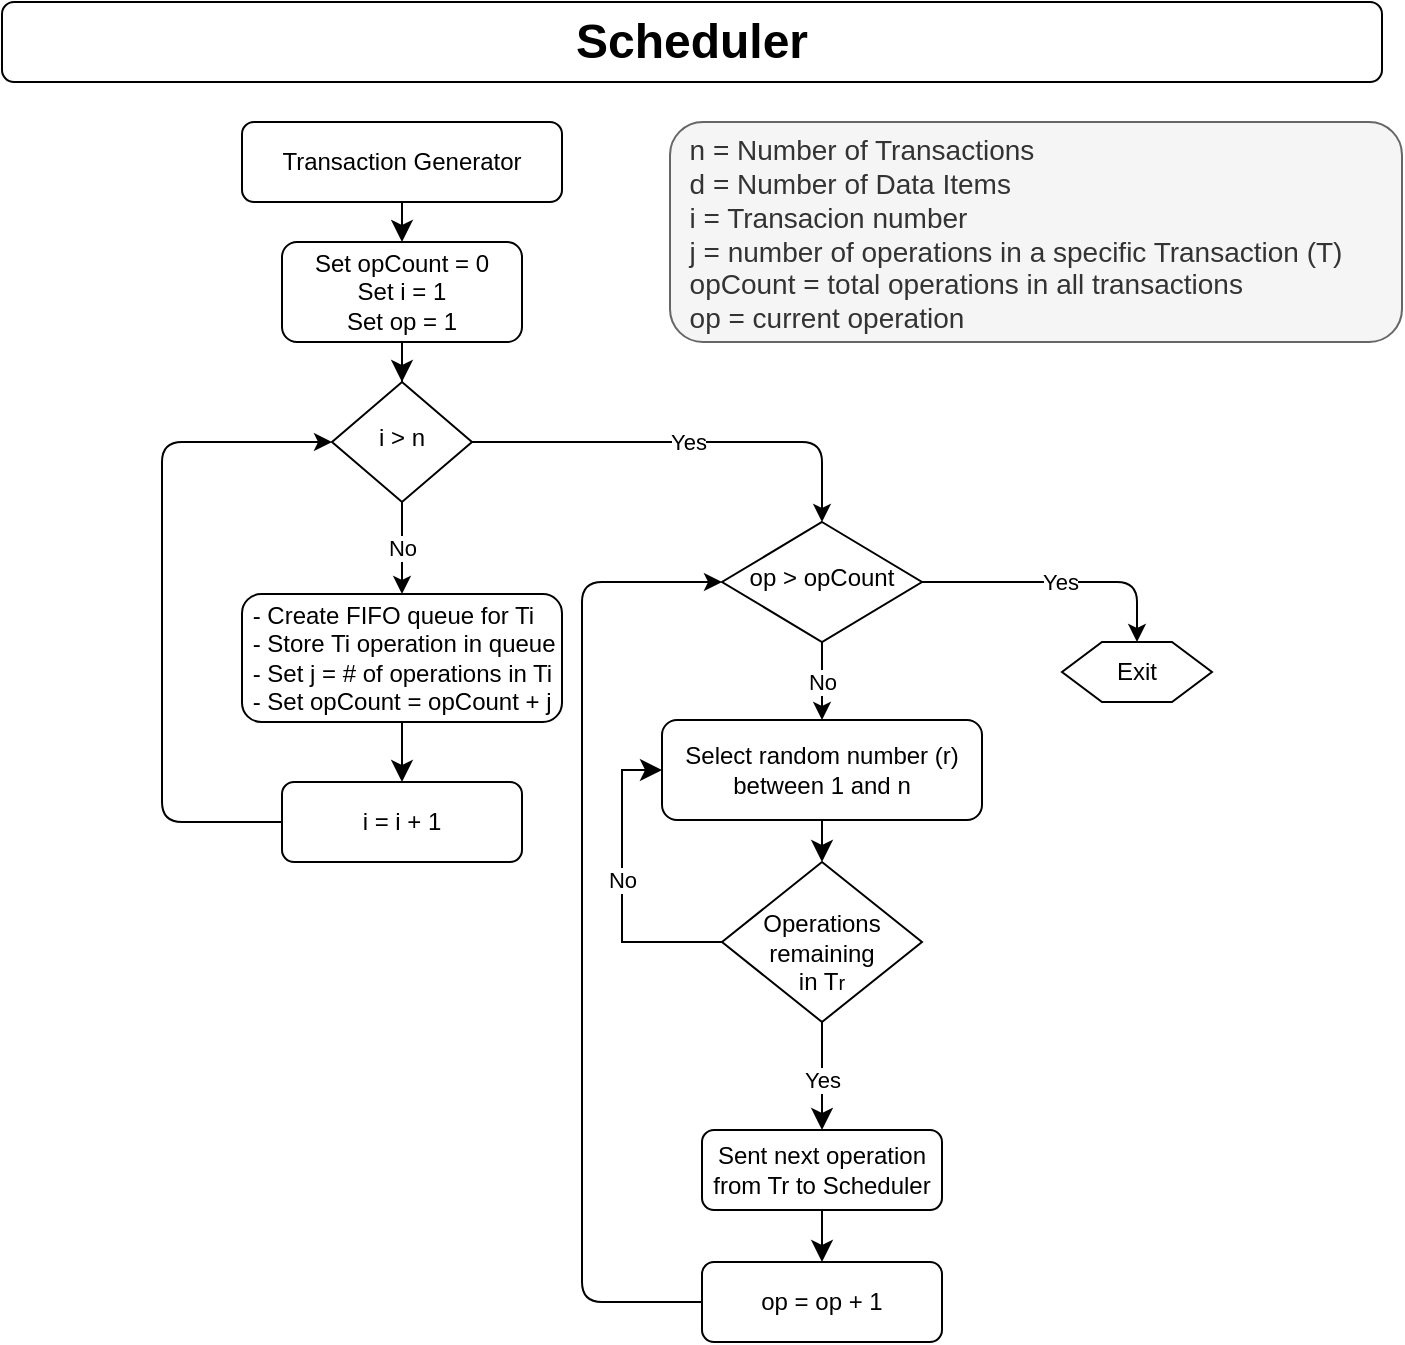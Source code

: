 <mxfile version="13.9.7" type="github"><diagram id="C5RBs43oDa-KdzZeNtuy" name="Page-1"><mxGraphModel dx="910" dy="466" grid="1" gridSize="10" guides="1" tooltips="1" connect="1" arrows="1" fold="1" page="1" pageScale="1" pageWidth="827" pageHeight="1169" math="0" shadow="0"><root><mxCell id="WIyWlLk6GJQsqaUBKTNV-0"/><mxCell id="WIyWlLk6GJQsqaUBKTNV-1" parent="WIyWlLk6GJQsqaUBKTNV-0"/><mxCell id="WIyWlLk6GJQsqaUBKTNV-2" value="" style="rounded=0;html=1;jettySize=auto;orthogonalLoop=1;fontSize=11;endArrow=classic;endFill=1;endSize=8;strokeWidth=1;shadow=0;labelBackgroundColor=none;edgeStyle=orthogonalEdgeStyle;entryX=0.5;entryY=0;entryDx=0;entryDy=0;exitX=0.5;exitY=1;exitDx=0;exitDy=0;" parent="WIyWlLk6GJQsqaUBKTNV-1" source="WIyWlLk6GJQsqaUBKTNV-3" target="jcFwn0k5lUS_TI383dsa-9" edge="1"><mxGeometry relative="1" as="geometry"><mxPoint x="280" y="150" as="sourcePoint"/></mxGeometry></mxCell><mxCell id="WIyWlLk6GJQsqaUBKTNV-3" value="Transaction Generator" style="rounded=1;whiteSpace=wrap;html=1;fontSize=12;glass=0;strokeWidth=1;shadow=0;" parent="WIyWlLk6GJQsqaUBKTNV-1" vertex="1"><mxGeometry x="200" y="100" width="160" height="40" as="geometry"/></mxCell><mxCell id="WIyWlLk6GJQsqaUBKTNV-4" value="Yes" style="rounded=0;html=1;jettySize=auto;orthogonalLoop=1;fontSize=11;endArrow=classic;endFill=1;endSize=8;strokeWidth=1;shadow=0;labelBackgroundColor=#ffffff;edgeStyle=orthogonalEdgeStyle;" parent="WIyWlLk6GJQsqaUBKTNV-1" source="WIyWlLk6GJQsqaUBKTNV-6" target="WIyWlLk6GJQsqaUBKTNV-7" edge="1"><mxGeometry x="0.074" relative="1" as="geometry"><mxPoint as="offset"/><mxPoint x="660" y="439" as="targetPoint"/></mxGeometry></mxCell><mxCell id="WIyWlLk6GJQsqaUBKTNV-5" value="No" style="edgeStyle=orthogonalEdgeStyle;rounded=0;html=1;jettySize=auto;orthogonalLoop=1;fontSize=11;endArrow=classic;endFill=1;endSize=8;strokeWidth=1;shadow=0;labelBackgroundColor=#ffffff;exitX=0;exitY=0.5;exitDx=0;exitDy=0;entryX=0;entryY=0.5;entryDx=0;entryDy=0;" parent="WIyWlLk6GJQsqaUBKTNV-1" source="WIyWlLk6GJQsqaUBKTNV-6" target="jcFwn0k5lUS_TI383dsa-4" edge="1"><mxGeometry x="0.038" relative="1" as="geometry"><mxPoint as="offset"/><mxPoint x="474" y="669" as="sourcePoint"/><mxPoint x="390" y="599" as="targetPoint"/></mxGeometry></mxCell><mxCell id="WIyWlLk6GJQsqaUBKTNV-6" value="&lt;br&gt;Operations remaining &lt;br&gt;in T&lt;span style=&quot;font-size: 10px&quot;&gt;r&lt;/span&gt;" style="rhombus;whiteSpace=wrap;html=1;shadow=0;fontFamily=Helvetica;fontSize=12;align=center;strokeWidth=1;spacing=6;spacingTop=-4;" parent="WIyWlLk6GJQsqaUBKTNV-1" vertex="1"><mxGeometry x="440" y="470" width="100" height="80" as="geometry"/></mxCell><mxCell id="WIyWlLk6GJQsqaUBKTNV-7" value="Sent next operation from Tr to Scheduler" style="rounded=1;whiteSpace=wrap;html=1;fontSize=12;glass=0;strokeWidth=1;shadow=0;" parent="WIyWlLk6GJQsqaUBKTNV-1" vertex="1"><mxGeometry x="430" y="604" width="120" height="40" as="geometry"/></mxCell><mxCell id="MxyfuENbYduMKJOF5cX6-17" value="Scheduler" style="rounded=1;whiteSpace=wrap;html=1;fontSize=24;glass=0;strokeWidth=1;shadow=0;fontStyle=1" parent="WIyWlLk6GJQsqaUBKTNV-1" vertex="1"><mxGeometry x="80" y="40" width="690" height="40" as="geometry"/></mxCell><mxCell id="MxyfuENbYduMKJOF5cX6-45" value="&amp;nbsp; n = Number of Transactions&lt;br&gt;&amp;nbsp; d = Number of Data Items&lt;br&gt;&amp;nbsp; i = Transacion number&lt;br&gt;&amp;nbsp; j = number of operations in a specific Transaction (T)&lt;br&gt;&amp;nbsp; opCount = total operations in all transactions&lt;br&gt;&amp;nbsp; op = current operation" style="text;html=1;align=left;verticalAlign=middle;whiteSpace=wrap;rounded=1;fontSize=14;labelBorderColor=none;spacingTop=2;spacingLeft=0;spacingBottom=0;spacingRight=0;spacing=2;perimeterSpacing=0;strokeWidth=1;labelPadding=-1;fillColor=#f5f5f5;strokeColor=#666666;fontColor=#333333;" parent="WIyWlLk6GJQsqaUBKTNV-1" vertex="1"><mxGeometry x="414" y="100" width="366" height="110" as="geometry"/></mxCell><mxCell id="jcFwn0k5lUS_TI383dsa-4" value="Select random number (r) between 1 and n" style="rounded=1;whiteSpace=wrap;html=1;fontSize=12;glass=0;strokeWidth=1;shadow=0;" parent="WIyWlLk6GJQsqaUBKTNV-1" vertex="1"><mxGeometry x="410" y="399" width="160" height="50" as="geometry"/></mxCell><mxCell id="jcFwn0k5lUS_TI383dsa-6" value="" style="rounded=0;html=1;jettySize=auto;orthogonalLoop=1;fontSize=11;endArrow=classic;endFill=1;endSize=8;strokeWidth=1;shadow=0;labelBackgroundColor=none;edgeStyle=orthogonalEdgeStyle;entryX=0.5;entryY=0;entryDx=0;entryDy=0;exitX=0.5;exitY=1;exitDx=0;exitDy=0;" parent="WIyWlLk6GJQsqaUBKTNV-1" source="jcFwn0k5lUS_TI383dsa-4" target="WIyWlLk6GJQsqaUBKTNV-6" edge="1"><mxGeometry relative="1" as="geometry"><mxPoint x="540" y="459" as="sourcePoint"/><mxPoint x="500" y="409" as="targetPoint"/></mxGeometry></mxCell><mxCell id="jcFwn0k5lUS_TI383dsa-9" value="Set opCount = 0&lt;br&gt;Set i = 1&lt;br&gt;Set op = 1" style="rounded=1;whiteSpace=wrap;html=1;fontSize=12;glass=0;strokeWidth=1;shadow=0;" parent="WIyWlLk6GJQsqaUBKTNV-1" vertex="1"><mxGeometry x="220" y="160" width="120" height="50" as="geometry"/></mxCell><mxCell id="jcFwn0k5lUS_TI383dsa-12" value="No" style="edgeStyle=orthogonalEdgeStyle;rounded=0;orthogonalLoop=1;jettySize=auto;html=1;exitX=0.5;exitY=1;exitDx=0;exitDy=0;entryX=0.5;entryY=0;entryDx=0;entryDy=0;" parent="WIyWlLk6GJQsqaUBKTNV-1" source="jcFwn0k5lUS_TI383dsa-10" target="jcFwn0k5lUS_TI383dsa-16" edge="1"><mxGeometry relative="1" as="geometry"/></mxCell><mxCell id="jcFwn0k5lUS_TI383dsa-10" value="i &amp;gt; n" style="rhombus;whiteSpace=wrap;html=1;shadow=0;fontFamily=Helvetica;fontSize=12;align=center;strokeWidth=1;spacing=6;spacingTop=-4;" parent="WIyWlLk6GJQsqaUBKTNV-1" vertex="1"><mxGeometry x="245" y="230" width="70" height="60" as="geometry"/></mxCell><mxCell id="jcFwn0k5lUS_TI383dsa-13" value="" style="rounded=0;html=1;jettySize=auto;orthogonalLoop=1;fontSize=11;endArrow=classic;endFill=1;endSize=8;strokeWidth=1;shadow=0;labelBackgroundColor=none;edgeStyle=orthogonalEdgeStyle;entryX=0.5;entryY=0;entryDx=0;entryDy=0;" parent="WIyWlLk6GJQsqaUBKTNV-1" source="jcFwn0k5lUS_TI383dsa-9" target="jcFwn0k5lUS_TI383dsa-10" edge="1"><mxGeometry relative="1" as="geometry"><mxPoint x="350" y="220" as="sourcePoint"/><mxPoint x="290" y="170" as="targetPoint"/></mxGeometry></mxCell><mxCell id="jcFwn0k5lUS_TI383dsa-16" value="&amp;nbsp;- Create FIFO queue for Ti&lt;br&gt;&amp;nbsp;- Store Ti operation in queue&lt;br&gt;&amp;nbsp;- Set j = # of operations in Ti&lt;br&gt;&lt;div&gt;&lt;span&gt;&amp;nbsp;- Set opCount = opCount + j&lt;/span&gt;&lt;/div&gt;" style="rounded=1;whiteSpace=wrap;html=1;fontSize=12;glass=0;strokeWidth=1;shadow=0;align=left;" parent="WIyWlLk6GJQsqaUBKTNV-1" vertex="1"><mxGeometry x="200" y="336" width="160" height="64" as="geometry"/></mxCell><mxCell id="jcFwn0k5lUS_TI383dsa-18" value="i = i + 1" style="rounded=1;whiteSpace=wrap;html=1;fontSize=12;glass=0;strokeWidth=1;shadow=0;" parent="WIyWlLk6GJQsqaUBKTNV-1" vertex="1"><mxGeometry x="220" y="430" width="120" height="40" as="geometry"/></mxCell><mxCell id="jcFwn0k5lUS_TI383dsa-19" value="" style="rounded=0;html=1;jettySize=auto;orthogonalLoop=1;fontSize=11;endArrow=classic;endFill=1;endSize=8;strokeWidth=1;shadow=0;labelBackgroundColor=none;edgeStyle=orthogonalEdgeStyle;entryX=0.5;entryY=0;entryDx=0;entryDy=0;" parent="WIyWlLk6GJQsqaUBKTNV-1" target="jcFwn0k5lUS_TI383dsa-18" edge="1"><mxGeometry relative="1" as="geometry"><mxPoint x="280" y="400" as="sourcePoint"/><mxPoint x="290" y="240" as="targetPoint"/></mxGeometry></mxCell><mxCell id="jcFwn0k5lUS_TI383dsa-20" value="" style="endArrow=classic;html=1;fontSize=24;exitX=0;exitY=0.5;exitDx=0;exitDy=0;entryX=0;entryY=0.5;entryDx=0;entryDy=0;" parent="WIyWlLk6GJQsqaUBKTNV-1" source="jcFwn0k5lUS_TI383dsa-18" target="jcFwn0k5lUS_TI383dsa-10" edge="1"><mxGeometry width="50" height="50" relative="1" as="geometry"><mxPoint x="70" y="465" as="sourcePoint"/><mxPoint x="60" y="205" as="targetPoint"/><Array as="points"><mxPoint x="160" y="450"/><mxPoint x="160" y="260"/></Array></mxGeometry></mxCell><mxCell id="jcFwn0k5lUS_TI383dsa-22" value="op &amp;gt; opCount" style="rhombus;whiteSpace=wrap;html=1;shadow=0;fontFamily=Helvetica;fontSize=12;align=center;strokeWidth=1;spacing=6;spacingTop=-4;" parent="WIyWlLk6GJQsqaUBKTNV-1" vertex="1"><mxGeometry x="440" y="300" width="100" height="60" as="geometry"/></mxCell><mxCell id="jcFwn0k5lUS_TI383dsa-27" value="" style="endArrow=classic;html=1;edgeStyle=orthogonalEdgeStyle;exitX=1;exitY=0.5;exitDx=0;exitDy=0;entryX=0.5;entryY=0;entryDx=0;entryDy=0;" parent="WIyWlLk6GJQsqaUBKTNV-1" source="jcFwn0k5lUS_TI383dsa-10" target="jcFwn0k5lUS_TI383dsa-22" edge="1"><mxGeometry relative="1" as="geometry"><mxPoint x="360" y="290" as="sourcePoint"/><mxPoint x="460" y="290" as="targetPoint"/></mxGeometry></mxCell><mxCell id="jcFwn0k5lUS_TI383dsa-28" value="Yes" style="edgeLabel;resizable=0;html=1;align=center;verticalAlign=middle;" parent="jcFwn0k5lUS_TI383dsa-27" connectable="0" vertex="1"><mxGeometry relative="1" as="geometry"/></mxCell><mxCell id="jcFwn0k5lUS_TI383dsa-29" value="No" style="edgeStyle=orthogonalEdgeStyle;rounded=0;orthogonalLoop=1;jettySize=auto;html=1;exitX=0.5;exitY=1;exitDx=0;exitDy=0;entryX=0.5;entryY=0;entryDx=0;entryDy=0;" parent="WIyWlLk6GJQsqaUBKTNV-1" source="jcFwn0k5lUS_TI383dsa-22" target="jcFwn0k5lUS_TI383dsa-4" edge="1"><mxGeometry relative="1" as="geometry"><mxPoint x="490" y="379" as="sourcePoint"/><mxPoint x="290" y="365" as="targetPoint"/></mxGeometry></mxCell><mxCell id="jcFwn0k5lUS_TI383dsa-30" value="op = op + 1" style="rounded=1;whiteSpace=wrap;html=1;fontSize=12;glass=0;strokeWidth=1;shadow=0;" parent="WIyWlLk6GJQsqaUBKTNV-1" vertex="1"><mxGeometry x="430" y="670" width="120" height="40" as="geometry"/></mxCell><mxCell id="jcFwn0k5lUS_TI383dsa-31" value="" style="rounded=0;html=1;jettySize=auto;orthogonalLoop=1;fontSize=11;endArrow=classic;endFill=1;endSize=8;strokeWidth=1;shadow=0;labelBackgroundColor=none;edgeStyle=orthogonalEdgeStyle;entryX=0.5;entryY=0;entryDx=0;entryDy=0;exitX=0.5;exitY=1;exitDx=0;exitDy=0;" parent="WIyWlLk6GJQsqaUBKTNV-1" source="WIyWlLk6GJQsqaUBKTNV-7" target="jcFwn0k5lUS_TI383dsa-30" edge="1"><mxGeometry relative="1" as="geometry"><mxPoint x="290" y="410" as="sourcePoint"/><mxPoint x="290" y="440" as="targetPoint"/></mxGeometry></mxCell><mxCell id="jcFwn0k5lUS_TI383dsa-32" value="" style="endArrow=classic;html=1;fontSize=24;exitX=0;exitY=0.5;exitDx=0;exitDy=0;entryX=0;entryY=0.5;entryDx=0;entryDy=0;" parent="WIyWlLk6GJQsqaUBKTNV-1" source="jcFwn0k5lUS_TI383dsa-30" target="jcFwn0k5lUS_TI383dsa-22" edge="1"><mxGeometry width="50" height="50" relative="1" as="geometry"><mxPoint x="335" y="680" as="sourcePoint"/><mxPoint x="360" y="490" as="targetPoint"/><Array as="points"><mxPoint x="370" y="690"/><mxPoint x="370" y="330"/></Array></mxGeometry></mxCell><mxCell id="jcFwn0k5lUS_TI383dsa-33" value="Exit" style="shape=hexagon;perimeter=hexagonPerimeter2;whiteSpace=wrap;html=1;fixedSize=1;align=center;" parent="WIyWlLk6GJQsqaUBKTNV-1" vertex="1"><mxGeometry x="610" y="360" width="75" height="30" as="geometry"/></mxCell><mxCell id="jcFwn0k5lUS_TI383dsa-34" value="" style="endArrow=classic;html=1;edgeStyle=orthogonalEdgeStyle;exitX=1;exitY=0.5;exitDx=0;exitDy=0;entryX=0.5;entryY=0;entryDx=0;entryDy=0;" parent="WIyWlLk6GJQsqaUBKTNV-1" source="jcFwn0k5lUS_TI383dsa-22" target="jcFwn0k5lUS_TI383dsa-33" edge="1"><mxGeometry relative="1" as="geometry"><mxPoint x="325" y="270" as="sourcePoint"/><mxPoint x="500" y="310" as="targetPoint"/></mxGeometry></mxCell><mxCell id="jcFwn0k5lUS_TI383dsa-35" value="Yes" style="edgeLabel;resizable=0;html=1;align=center;verticalAlign=middle;" parent="jcFwn0k5lUS_TI383dsa-34" connectable="0" vertex="1"><mxGeometry relative="1" as="geometry"/></mxCell></root></mxGraphModel></diagram></mxfile>